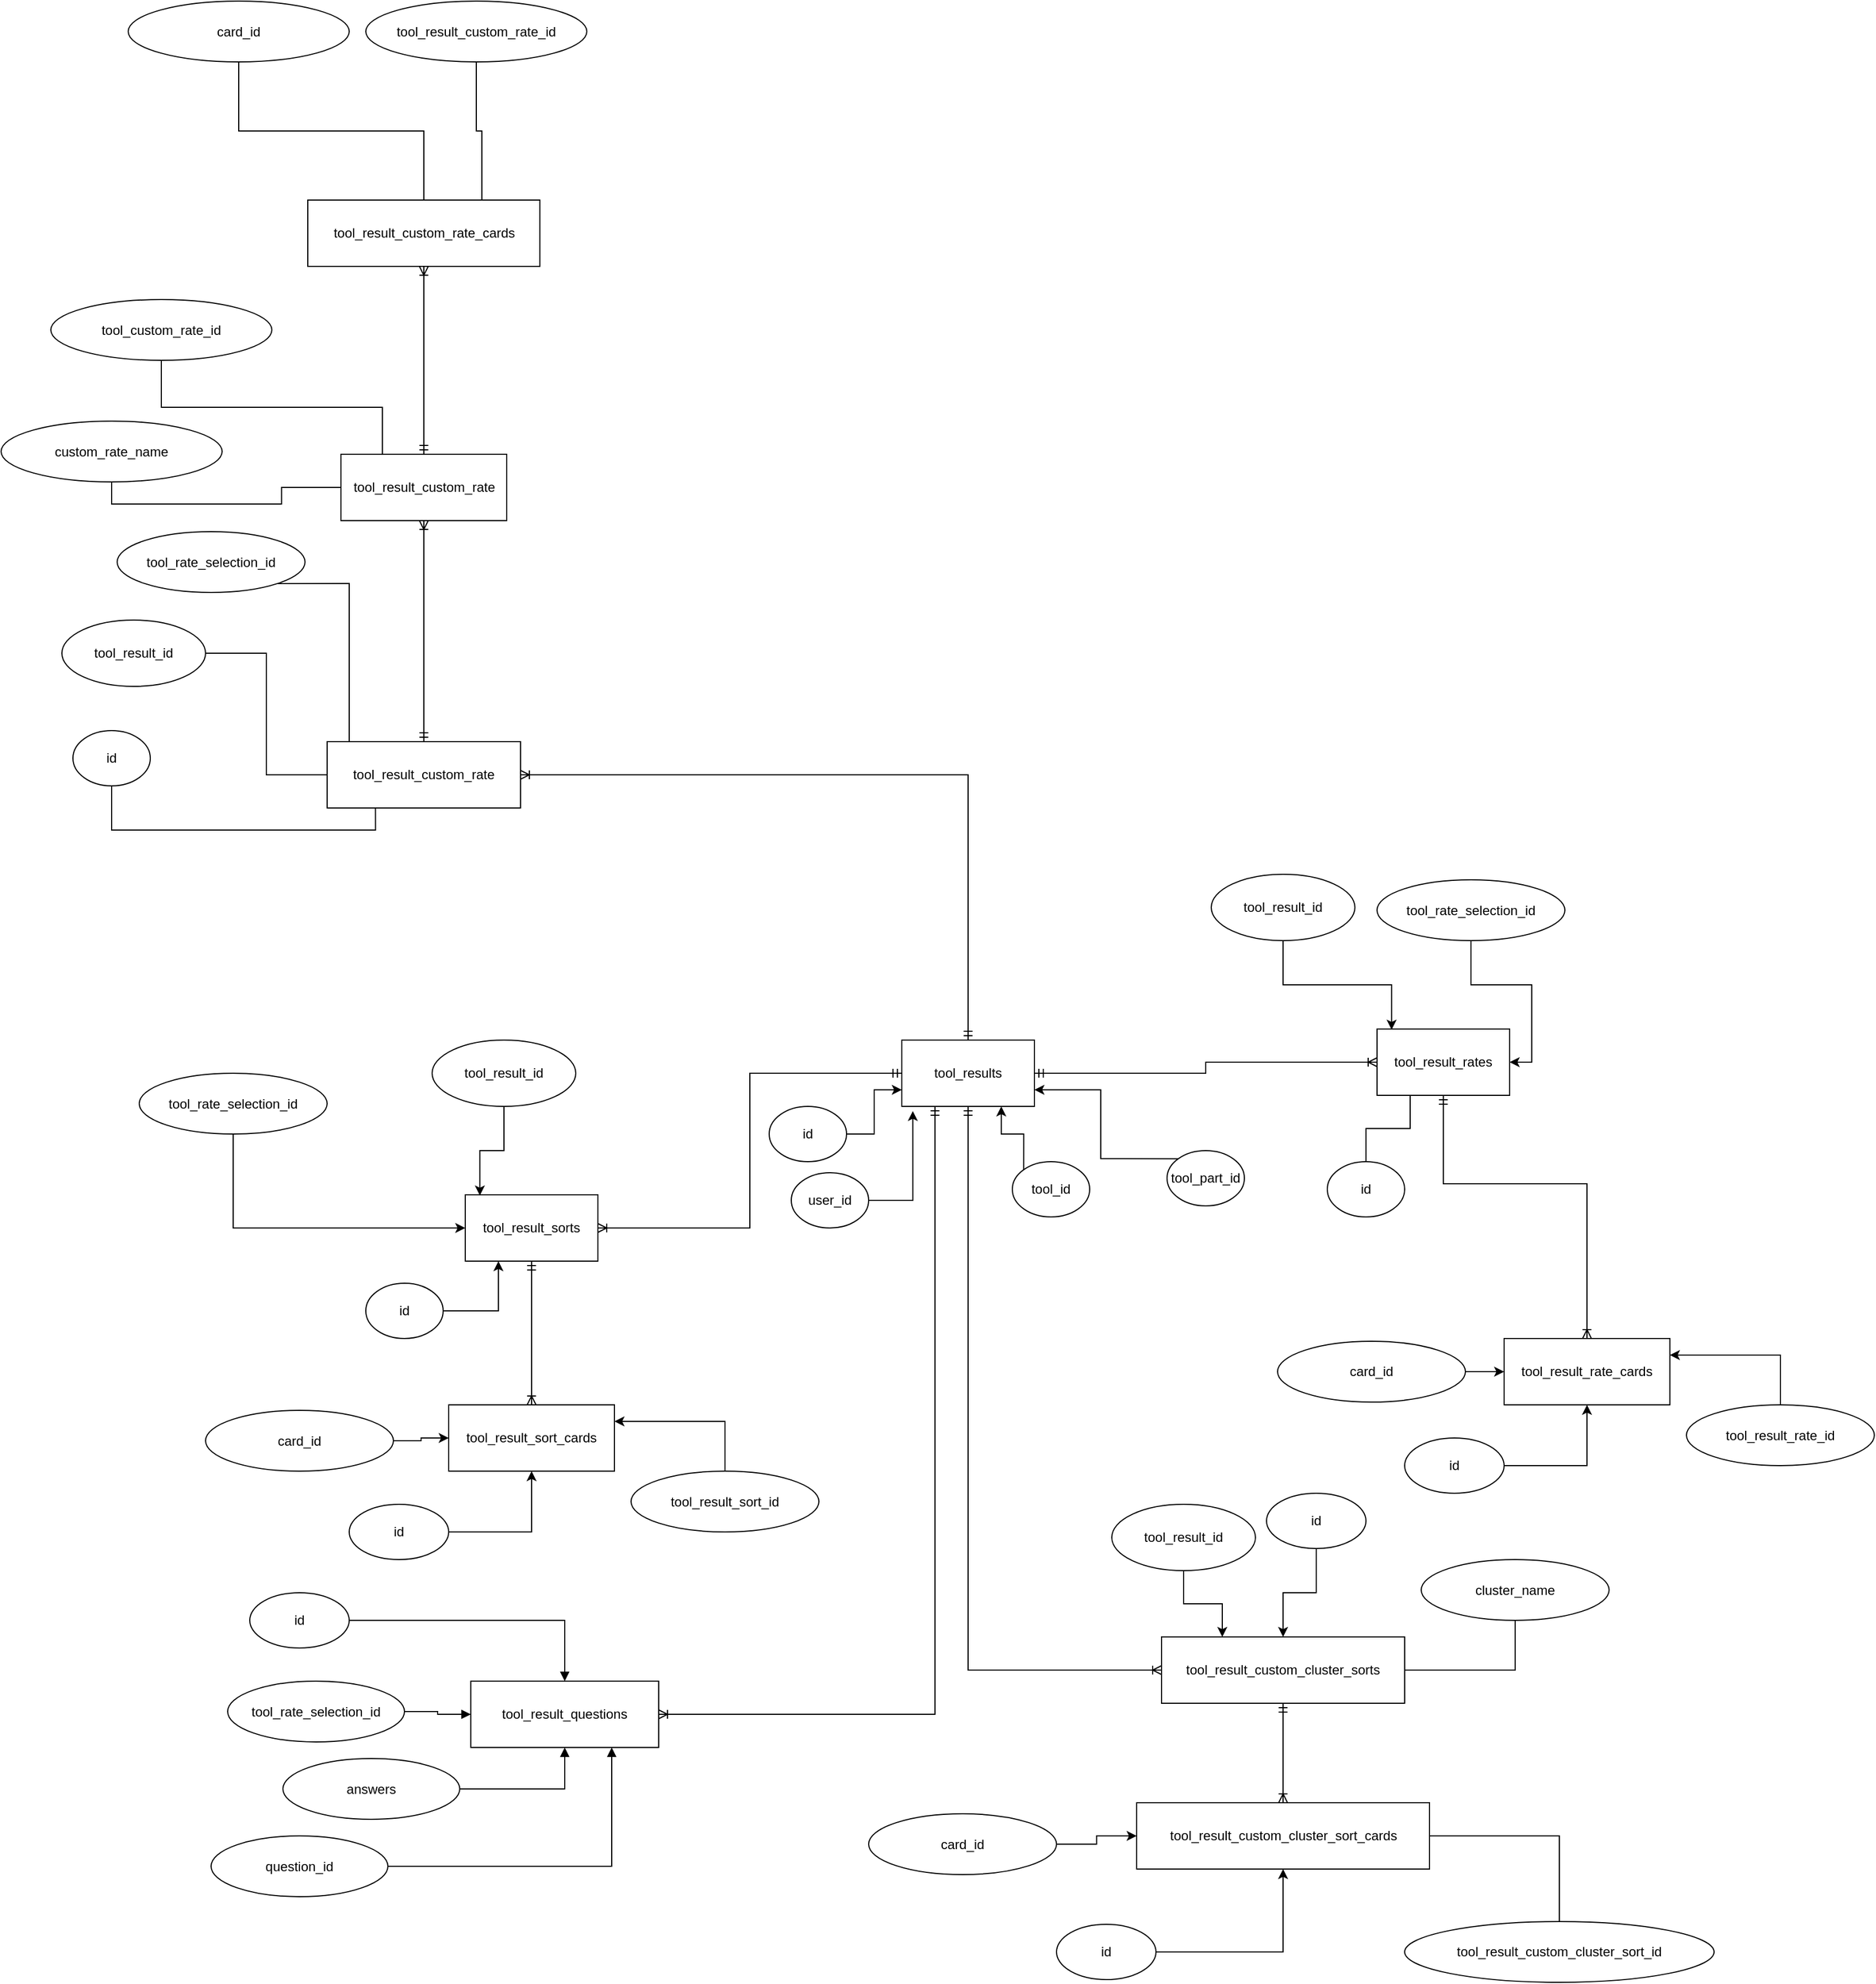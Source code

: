 <mxfile version="14.8.6" type="github">
  <diagram id="s0kK3envSmm_vPZ5UdHi" name="Page-1">
    <mxGraphModel dx="2071" dy="1744" grid="1" gridSize="10" guides="1" tooltips="1" connect="1" arrows="1" fold="1" page="1" pageScale="1" pageWidth="850" pageHeight="1100" math="0" shadow="0">
      <root>
        <mxCell id="0" />
        <mxCell id="1" parent="0" />
        <mxCell id="IBH5QyoZwOED5b6Hb1C7-21" style="edgeStyle=orthogonalEdgeStyle;rounded=0;orthogonalLoop=1;jettySize=auto;html=1;exitX=1;exitY=0.5;exitDx=0;exitDy=0;endArrow=ERoneToMany;endFill=0;startArrow=ERmandOne;startFill=0;" parent="1" source="IBH5QyoZwOED5b6Hb1C7-1" target="IBH5QyoZwOED5b6Hb1C7-9" edge="1">
          <mxGeometry relative="1" as="geometry" />
        </mxCell>
        <mxCell id="1Lqj4-aU47I2CfEqmCzf-34" style="edgeStyle=orthogonalEdgeStyle;rounded=0;orthogonalLoop=1;jettySize=auto;html=1;exitX=0;exitY=0.5;exitDx=0;exitDy=0;entryX=1;entryY=0.5;entryDx=0;entryDy=0;endArrow=ERoneToMany;endFill=0;startArrow=ERmandOne;startFill=0;" parent="1" source="IBH5QyoZwOED5b6Hb1C7-1" target="1Lqj4-aU47I2CfEqmCzf-14" edge="1">
          <mxGeometry relative="1" as="geometry" />
        </mxCell>
        <mxCell id="1Lqj4-aU47I2CfEqmCzf-50" style="edgeStyle=orthogonalEdgeStyle;rounded=0;orthogonalLoop=1;jettySize=auto;html=1;exitX=0.25;exitY=1;exitDx=0;exitDy=0;entryX=1;entryY=0.5;entryDx=0;entryDy=0;startArrow=ERmandOne;startFill=0;endArrow=ERoneToMany;endFill=0;" parent="1" source="IBH5QyoZwOED5b6Hb1C7-1" target="1Lqj4-aU47I2CfEqmCzf-37" edge="1">
          <mxGeometry relative="1" as="geometry" />
        </mxCell>
        <mxCell id="ljA7cv0OlBiPl5dgkO5F-6" style="edgeStyle=orthogonalEdgeStyle;rounded=0;orthogonalLoop=1;jettySize=auto;html=1;exitX=0.5;exitY=1;exitDx=0;exitDy=0;entryX=0;entryY=0.5;entryDx=0;entryDy=0;startArrow=ERmandOne;startFill=0;endArrow=ERoneToMany;endFill=0;" parent="1" source="IBH5QyoZwOED5b6Hb1C7-1" target="ljA7cv0OlBiPl5dgkO5F-1" edge="1">
          <mxGeometry relative="1" as="geometry" />
        </mxCell>
        <mxCell id="IBH5QyoZwOED5b6Hb1C7-1" value="tool_results" style="rounded=0;whiteSpace=wrap;html=1;" parent="1" vertex="1">
          <mxGeometry x="170" y="170" width="120" height="60" as="geometry" />
        </mxCell>
        <mxCell id="b0UbF2IqYbmgygXNMMR_-5" style="edgeStyle=orthogonalEdgeStyle;rounded=0;orthogonalLoop=1;jettySize=auto;html=1;exitX=1;exitY=0.5;exitDx=0;exitDy=0;entryX=0.083;entryY=1.07;entryDx=0;entryDy=0;entryPerimeter=0;" parent="1" source="IBH5QyoZwOED5b6Hb1C7-3" target="IBH5QyoZwOED5b6Hb1C7-1" edge="1">
          <mxGeometry relative="1" as="geometry" />
        </mxCell>
        <mxCell id="IBH5QyoZwOED5b6Hb1C7-3" value="user_id" style="ellipse;whiteSpace=wrap;html=1;" parent="1" vertex="1">
          <mxGeometry x="70" y="290" width="70" height="50" as="geometry" />
        </mxCell>
        <mxCell id="b0UbF2IqYbmgygXNMMR_-3" style="edgeStyle=orthogonalEdgeStyle;rounded=0;orthogonalLoop=1;jettySize=auto;html=1;exitX=0;exitY=0;exitDx=0;exitDy=0;entryX=0.75;entryY=1;entryDx=0;entryDy=0;" parent="1" source="IBH5QyoZwOED5b6Hb1C7-5" target="IBH5QyoZwOED5b6Hb1C7-1" edge="1">
          <mxGeometry relative="1" as="geometry" />
        </mxCell>
        <mxCell id="IBH5QyoZwOED5b6Hb1C7-5" value="tool_id" style="ellipse;whiteSpace=wrap;html=1;" parent="1" vertex="1">
          <mxGeometry x="270" y="280" width="70" height="50" as="geometry" />
        </mxCell>
        <mxCell id="IBH5QyoZwOED5b6Hb1C7-25" style="edgeStyle=orthogonalEdgeStyle;rounded=0;orthogonalLoop=1;jettySize=auto;html=1;exitX=0.5;exitY=1;exitDx=0;exitDy=0;entryX=0.5;entryY=0;entryDx=0;entryDy=0;startArrow=ERmandOne;startFill=0;endArrow=ERoneToMany;endFill=0;" parent="1" source="IBH5QyoZwOED5b6Hb1C7-9" target="IBH5QyoZwOED5b6Hb1C7-22" edge="1">
          <mxGeometry relative="1" as="geometry">
            <Array as="points">
              <mxPoint x="660" y="300" />
              <mxPoint x="790" y="300" />
            </Array>
          </mxGeometry>
        </mxCell>
        <mxCell id="IBH5QyoZwOED5b6Hb1C7-9" value="tool_result_rates" style="rounded=0;whiteSpace=wrap;html=1;" parent="1" vertex="1">
          <mxGeometry x="600" y="160" width="120" height="60" as="geometry" />
        </mxCell>
        <mxCell id="1Lqj4-aU47I2CfEqmCzf-36" style="edgeStyle=orthogonalEdgeStyle;rounded=0;orthogonalLoop=1;jettySize=auto;html=1;exitX=0.5;exitY=0;exitDx=0;exitDy=0;entryX=0.25;entryY=1;entryDx=0;entryDy=0;startArrow=none;startFill=0;endArrow=none;endFill=0;" parent="1" source="IBH5QyoZwOED5b6Hb1C7-10" target="IBH5QyoZwOED5b6Hb1C7-9" edge="1">
          <mxGeometry relative="1" as="geometry" />
        </mxCell>
        <mxCell id="IBH5QyoZwOED5b6Hb1C7-10" value="id" style="ellipse;whiteSpace=wrap;html=1;" parent="1" vertex="1">
          <mxGeometry x="555" y="280" width="70" height="50" as="geometry" />
        </mxCell>
        <mxCell id="IBH5QyoZwOED5b6Hb1C7-17" style="edgeStyle=orthogonalEdgeStyle;rounded=0;orthogonalLoop=1;jettySize=auto;html=1;exitX=0.5;exitY=1;exitDx=0;exitDy=0;entryX=0.11;entryY=0.01;entryDx=0;entryDy=0;entryPerimeter=0;" parent="1" source="IBH5QyoZwOED5b6Hb1C7-12" target="IBH5QyoZwOED5b6Hb1C7-9" edge="1">
          <mxGeometry relative="1" as="geometry" />
        </mxCell>
        <mxCell id="IBH5QyoZwOED5b6Hb1C7-12" value="tool_result_id" style="ellipse;whiteSpace=wrap;html=1;" parent="1" vertex="1">
          <mxGeometry x="450" y="20" width="130" height="60" as="geometry" />
        </mxCell>
        <mxCell id="IBH5QyoZwOED5b6Hb1C7-22" value="tool_result_rate_cards" style="rounded=0;whiteSpace=wrap;html=1;" parent="1" vertex="1">
          <mxGeometry x="715" y="440" width="150" height="60" as="geometry" />
        </mxCell>
        <mxCell id="1Lqj4-aU47I2CfEqmCzf-3" style="edgeStyle=orthogonalEdgeStyle;rounded=0;orthogonalLoop=1;jettySize=auto;html=1;exitX=0.5;exitY=1;exitDx=0;exitDy=0;entryX=1;entryY=0.5;entryDx=0;entryDy=0;" parent="1" source="IBH5QyoZwOED5b6Hb1C7-23" target="IBH5QyoZwOED5b6Hb1C7-9" edge="1">
          <mxGeometry relative="1" as="geometry" />
        </mxCell>
        <mxCell id="IBH5QyoZwOED5b6Hb1C7-23" value="tool_rate_selection_id" style="ellipse;whiteSpace=wrap;html=1;" parent="1" vertex="1">
          <mxGeometry x="600" y="25" width="170" height="55" as="geometry" />
        </mxCell>
        <mxCell id="1Lqj4-aU47I2CfEqmCzf-4" style="edgeStyle=orthogonalEdgeStyle;rounded=0;orthogonalLoop=1;jettySize=auto;html=1;exitX=1;exitY=0.5;exitDx=0;exitDy=0;" parent="1" source="IBH5QyoZwOED5b6Hb1C7-26" target="IBH5QyoZwOED5b6Hb1C7-22" edge="1">
          <mxGeometry relative="1" as="geometry" />
        </mxCell>
        <mxCell id="IBH5QyoZwOED5b6Hb1C7-26" value="id" style="ellipse;whiteSpace=wrap;html=1;" parent="1" vertex="1">
          <mxGeometry x="625" y="530" width="90" height="50" as="geometry" />
        </mxCell>
        <mxCell id="b0UbF2IqYbmgygXNMMR_-7" style="edgeStyle=orthogonalEdgeStyle;rounded=0;orthogonalLoop=1;jettySize=auto;html=1;exitX=1;exitY=0.5;exitDx=0;exitDy=0;entryX=0;entryY=0.75;entryDx=0;entryDy=0;" parent="1" source="1Lqj4-aU47I2CfEqmCzf-1" target="IBH5QyoZwOED5b6Hb1C7-1" edge="1">
          <mxGeometry relative="1" as="geometry" />
        </mxCell>
        <mxCell id="1Lqj4-aU47I2CfEqmCzf-1" value="id" style="ellipse;whiteSpace=wrap;html=1;" parent="1" vertex="1">
          <mxGeometry x="50" y="230" width="70" height="50" as="geometry" />
        </mxCell>
        <mxCell id="1Lqj4-aU47I2CfEqmCzf-6" style="edgeStyle=orthogonalEdgeStyle;rounded=0;orthogonalLoop=1;jettySize=auto;html=1;exitX=0.5;exitY=0;exitDx=0;exitDy=0;entryX=1;entryY=0.25;entryDx=0;entryDy=0;" parent="1" source="1Lqj4-aU47I2CfEqmCzf-5" target="IBH5QyoZwOED5b6Hb1C7-22" edge="1">
          <mxGeometry relative="1" as="geometry" />
        </mxCell>
        <mxCell id="1Lqj4-aU47I2CfEqmCzf-5" value="tool_result_rate_id" style="ellipse;whiteSpace=wrap;html=1;" parent="1" vertex="1">
          <mxGeometry x="880" y="500" width="170" height="55" as="geometry" />
        </mxCell>
        <mxCell id="1Lqj4-aU47I2CfEqmCzf-8" style="edgeStyle=orthogonalEdgeStyle;rounded=0;orthogonalLoop=1;jettySize=auto;html=1;exitX=1;exitY=0.5;exitDx=0;exitDy=0;" parent="1" source="1Lqj4-aU47I2CfEqmCzf-7" target="IBH5QyoZwOED5b6Hb1C7-22" edge="1">
          <mxGeometry relative="1" as="geometry" />
        </mxCell>
        <mxCell id="1Lqj4-aU47I2CfEqmCzf-7" value="card_id" style="ellipse;whiteSpace=wrap;html=1;" parent="1" vertex="1">
          <mxGeometry x="510" y="442.5" width="170" height="55" as="geometry" />
        </mxCell>
        <mxCell id="1Lqj4-aU47I2CfEqmCzf-13" style="edgeStyle=orthogonalEdgeStyle;rounded=0;orthogonalLoop=1;jettySize=auto;html=1;exitX=0.5;exitY=1;exitDx=0;exitDy=0;entryX=0.5;entryY=0;entryDx=0;entryDy=0;startArrow=ERmandOne;startFill=0;endArrow=ERoneToMany;endFill=0;" parent="1" source="1Lqj4-aU47I2CfEqmCzf-14" target="1Lqj4-aU47I2CfEqmCzf-19" edge="1">
          <mxGeometry relative="1" as="geometry" />
        </mxCell>
        <mxCell id="1Lqj4-aU47I2CfEqmCzf-14" value="tool_result_sorts" style="rounded=0;whiteSpace=wrap;html=1;" parent="1" vertex="1">
          <mxGeometry x="-225" y="310" width="120" height="60" as="geometry" />
        </mxCell>
        <mxCell id="1Lqj4-aU47I2CfEqmCzf-15" style="edgeStyle=orthogonalEdgeStyle;rounded=0;orthogonalLoop=1;jettySize=auto;html=1;exitX=1;exitY=0.5;exitDx=0;exitDy=0;entryX=0.25;entryY=1;entryDx=0;entryDy=0;" parent="1" source="1Lqj4-aU47I2CfEqmCzf-16" target="1Lqj4-aU47I2CfEqmCzf-14" edge="1">
          <mxGeometry relative="1" as="geometry" />
        </mxCell>
        <mxCell id="1Lqj4-aU47I2CfEqmCzf-16" value="id" style="ellipse;whiteSpace=wrap;html=1;" parent="1" vertex="1">
          <mxGeometry x="-315" y="390" width="70" height="50" as="geometry" />
        </mxCell>
        <mxCell id="1Lqj4-aU47I2CfEqmCzf-17" style="edgeStyle=orthogonalEdgeStyle;rounded=0;orthogonalLoop=1;jettySize=auto;html=1;exitX=0.5;exitY=1;exitDx=0;exitDy=0;entryX=0.11;entryY=0.01;entryDx=0;entryDy=0;entryPerimeter=0;" parent="1" source="1Lqj4-aU47I2CfEqmCzf-18" target="1Lqj4-aU47I2CfEqmCzf-14" edge="1">
          <mxGeometry relative="1" as="geometry" />
        </mxCell>
        <mxCell id="1Lqj4-aU47I2CfEqmCzf-18" value="tool_result_id" style="ellipse;whiteSpace=wrap;html=1;" parent="1" vertex="1">
          <mxGeometry x="-255" y="170" width="130" height="60" as="geometry" />
        </mxCell>
        <mxCell id="1Lqj4-aU47I2CfEqmCzf-19" value="tool_result_sort_cards" style="rounded=0;whiteSpace=wrap;html=1;" parent="1" vertex="1">
          <mxGeometry x="-240" y="500" width="150" height="60" as="geometry" />
        </mxCell>
        <mxCell id="1Lqj4-aU47I2CfEqmCzf-33" style="edgeStyle=orthogonalEdgeStyle;rounded=0;orthogonalLoop=1;jettySize=auto;html=1;exitX=0.5;exitY=1;exitDx=0;exitDy=0;entryX=0;entryY=0.5;entryDx=0;entryDy=0;" parent="1" source="1Lqj4-aU47I2CfEqmCzf-21" target="1Lqj4-aU47I2CfEqmCzf-14" edge="1">
          <mxGeometry relative="1" as="geometry" />
        </mxCell>
        <mxCell id="1Lqj4-aU47I2CfEqmCzf-21" value="tool_rate_selection_id" style="ellipse;whiteSpace=wrap;html=1;" parent="1" vertex="1">
          <mxGeometry x="-520" y="200" width="170" height="55" as="geometry" />
        </mxCell>
        <mxCell id="1Lqj4-aU47I2CfEqmCzf-22" style="edgeStyle=orthogonalEdgeStyle;rounded=0;orthogonalLoop=1;jettySize=auto;html=1;exitX=1;exitY=0.5;exitDx=0;exitDy=0;" parent="1" source="1Lqj4-aU47I2CfEqmCzf-23" target="1Lqj4-aU47I2CfEqmCzf-19" edge="1">
          <mxGeometry relative="1" as="geometry" />
        </mxCell>
        <mxCell id="1Lqj4-aU47I2CfEqmCzf-23" value="id" style="ellipse;whiteSpace=wrap;html=1;" parent="1" vertex="1">
          <mxGeometry x="-330" y="590" width="90" height="50" as="geometry" />
        </mxCell>
        <mxCell id="1Lqj4-aU47I2CfEqmCzf-24" style="edgeStyle=orthogonalEdgeStyle;rounded=0;orthogonalLoop=1;jettySize=auto;html=1;exitX=0.5;exitY=0;exitDx=0;exitDy=0;entryX=1;entryY=0.25;entryDx=0;entryDy=0;" parent="1" source="1Lqj4-aU47I2CfEqmCzf-25" target="1Lqj4-aU47I2CfEqmCzf-19" edge="1">
          <mxGeometry relative="1" as="geometry" />
        </mxCell>
        <mxCell id="1Lqj4-aU47I2CfEqmCzf-25" value="tool_result_sort_id" style="ellipse;whiteSpace=wrap;html=1;" parent="1" vertex="1">
          <mxGeometry x="-75" y="560" width="170" height="55" as="geometry" />
        </mxCell>
        <mxCell id="1Lqj4-aU47I2CfEqmCzf-31" style="edgeStyle=orthogonalEdgeStyle;rounded=0;orthogonalLoop=1;jettySize=auto;html=1;exitX=1;exitY=0.5;exitDx=0;exitDy=0;" parent="1" source="1Lqj4-aU47I2CfEqmCzf-27" target="1Lqj4-aU47I2CfEqmCzf-19" edge="1">
          <mxGeometry relative="1" as="geometry" />
        </mxCell>
        <mxCell id="1Lqj4-aU47I2CfEqmCzf-27" value="card_id" style="ellipse;whiteSpace=wrap;html=1;" parent="1" vertex="1">
          <mxGeometry x="-460" y="505" width="170" height="55" as="geometry" />
        </mxCell>
        <mxCell id="1Lqj4-aU47I2CfEqmCzf-37" value="tool_result_questions" style="rounded=0;whiteSpace=wrap;html=1;" parent="1" vertex="1">
          <mxGeometry x="-220" y="750" width="170" height="60" as="geometry" />
        </mxCell>
        <mxCell id="1Lqj4-aU47I2CfEqmCzf-41" style="edgeStyle=orthogonalEdgeStyle;rounded=0;orthogonalLoop=1;jettySize=auto;html=1;exitX=1;exitY=0.5;exitDx=0;exitDy=0;startArrow=none;startFill=0;endArrow=block;endFill=1;" parent="1" source="1Lqj4-aU47I2CfEqmCzf-38" target="1Lqj4-aU47I2CfEqmCzf-37" edge="1">
          <mxGeometry relative="1" as="geometry" />
        </mxCell>
        <mxCell id="1Lqj4-aU47I2CfEqmCzf-38" value="tool_rate_selection_id" style="ellipse;whiteSpace=wrap;html=1;" parent="1" vertex="1">
          <mxGeometry x="-440" y="750" width="160" height="55" as="geometry" />
        </mxCell>
        <mxCell id="1Lqj4-aU47I2CfEqmCzf-40" value="" style="edgeStyle=orthogonalEdgeStyle;rounded=0;orthogonalLoop=1;jettySize=auto;html=1;startArrow=none;startFill=0;endArrow=block;endFill=1;" parent="1" source="1Lqj4-aU47I2CfEqmCzf-39" target="1Lqj4-aU47I2CfEqmCzf-37" edge="1">
          <mxGeometry relative="1" as="geometry" />
        </mxCell>
        <mxCell id="1Lqj4-aU47I2CfEqmCzf-39" value="id" style="ellipse;whiteSpace=wrap;html=1;" parent="1" vertex="1">
          <mxGeometry x="-420" y="670" width="90" height="50" as="geometry" />
        </mxCell>
        <mxCell id="1Lqj4-aU47I2CfEqmCzf-43" style="edgeStyle=orthogonalEdgeStyle;rounded=0;orthogonalLoop=1;jettySize=auto;html=1;exitX=1;exitY=0.5;exitDx=0;exitDy=0;startArrow=none;startFill=0;endArrow=block;endFill=1;" parent="1" source="1Lqj4-aU47I2CfEqmCzf-42" target="1Lqj4-aU47I2CfEqmCzf-37" edge="1">
          <mxGeometry relative="1" as="geometry" />
        </mxCell>
        <mxCell id="1Lqj4-aU47I2CfEqmCzf-42" value="answers" style="ellipse;whiteSpace=wrap;html=1;" parent="1" vertex="1">
          <mxGeometry x="-390" y="820" width="160" height="55" as="geometry" />
        </mxCell>
        <mxCell id="b0UbF2IqYbmgygXNMMR_-4" style="edgeStyle=orthogonalEdgeStyle;rounded=0;orthogonalLoop=1;jettySize=auto;html=1;exitX=0;exitY=0;exitDx=0;exitDy=0;entryX=1;entryY=0.75;entryDx=0;entryDy=0;" parent="1" source="1Lqj4-aU47I2CfEqmCzf-46" target="IBH5QyoZwOED5b6Hb1C7-1" edge="1">
          <mxGeometry relative="1" as="geometry" />
        </mxCell>
        <mxCell id="1Lqj4-aU47I2CfEqmCzf-46" value="tool_part_id" style="ellipse;whiteSpace=wrap;html=1;" parent="1" vertex="1">
          <mxGeometry x="410" y="270" width="70" height="50" as="geometry" />
        </mxCell>
        <mxCell id="1Lqj4-aU47I2CfEqmCzf-49" style="edgeStyle=orthogonalEdgeStyle;rounded=0;orthogonalLoop=1;jettySize=auto;html=1;exitX=1;exitY=0.5;exitDx=0;exitDy=0;entryX=0.75;entryY=1;entryDx=0;entryDy=0;startArrow=none;startFill=0;endArrow=block;endFill=1;" parent="1" source="1Lqj4-aU47I2CfEqmCzf-48" target="1Lqj4-aU47I2CfEqmCzf-37" edge="1">
          <mxGeometry relative="1" as="geometry" />
        </mxCell>
        <mxCell id="1Lqj4-aU47I2CfEqmCzf-48" value="question_id" style="ellipse;whiteSpace=wrap;html=1;" parent="1" vertex="1">
          <mxGeometry x="-455" y="890" width="160" height="55" as="geometry" />
        </mxCell>
        <mxCell id="ljA7cv0OlBiPl5dgkO5F-14" style="edgeStyle=orthogonalEdgeStyle;rounded=0;orthogonalLoop=1;jettySize=auto;html=1;exitX=0.5;exitY=1;exitDx=0;exitDy=0;entryX=0.5;entryY=0;entryDx=0;entryDy=0;startArrow=ERmandOne;startFill=0;endArrow=ERoneToMany;endFill=0;" parent="1" source="ljA7cv0OlBiPl5dgkO5F-1" target="ljA7cv0OlBiPl5dgkO5F-7" edge="1">
          <mxGeometry relative="1" as="geometry" />
        </mxCell>
        <mxCell id="ljA7cv0OlBiPl5dgkO5F-17" style="edgeStyle=orthogonalEdgeStyle;rounded=0;orthogonalLoop=1;jettySize=auto;html=1;exitX=1;exitY=0.5;exitDx=0;exitDy=0;startArrow=none;startFill=0;endArrow=none;endFill=0;" parent="1" source="ljA7cv0OlBiPl5dgkO5F-1" target="ljA7cv0OlBiPl5dgkO5F-16" edge="1">
          <mxGeometry relative="1" as="geometry" />
        </mxCell>
        <mxCell id="ljA7cv0OlBiPl5dgkO5F-1" value="tool_result_custom_cluster_sorts" style="rounded=0;whiteSpace=wrap;html=1;" parent="1" vertex="1">
          <mxGeometry x="405" y="710" width="220" height="60" as="geometry" />
        </mxCell>
        <mxCell id="ljA7cv0OlBiPl5dgkO5F-3" style="edgeStyle=orthogonalEdgeStyle;rounded=0;orthogonalLoop=1;jettySize=auto;html=1;exitX=0.5;exitY=1;exitDx=0;exitDy=0;entryX=0.25;entryY=0;entryDx=0;entryDy=0;" parent="1" source="ljA7cv0OlBiPl5dgkO5F-2" target="ljA7cv0OlBiPl5dgkO5F-1" edge="1">
          <mxGeometry relative="1" as="geometry" />
        </mxCell>
        <mxCell id="ljA7cv0OlBiPl5dgkO5F-2" value="tool_result_id" style="ellipse;whiteSpace=wrap;html=1;" parent="1" vertex="1">
          <mxGeometry x="360" y="590" width="130" height="60" as="geometry" />
        </mxCell>
        <mxCell id="ljA7cv0OlBiPl5dgkO5F-5" style="edgeStyle=orthogonalEdgeStyle;rounded=0;orthogonalLoop=1;jettySize=auto;html=1;exitX=0.5;exitY=1;exitDx=0;exitDy=0;" parent="1" source="ljA7cv0OlBiPl5dgkO5F-4" target="ljA7cv0OlBiPl5dgkO5F-1" edge="1">
          <mxGeometry relative="1" as="geometry" />
        </mxCell>
        <mxCell id="ljA7cv0OlBiPl5dgkO5F-4" value="id" style="ellipse;whiteSpace=wrap;html=1;" parent="1" vertex="1">
          <mxGeometry x="500" y="580" width="90" height="50" as="geometry" />
        </mxCell>
        <mxCell id="ljA7cv0OlBiPl5dgkO5F-7" value="tool_result_custom_cluster_sort_cards" style="rounded=0;whiteSpace=wrap;html=1;" parent="1" vertex="1">
          <mxGeometry x="382.5" y="860" width="265" height="60" as="geometry" />
        </mxCell>
        <mxCell id="ljA7cv0OlBiPl5dgkO5F-8" style="edgeStyle=orthogonalEdgeStyle;rounded=0;orthogonalLoop=1;jettySize=auto;html=1;exitX=1;exitY=0.5;exitDx=0;exitDy=0;" parent="1" source="ljA7cv0OlBiPl5dgkO5F-9" target="ljA7cv0OlBiPl5dgkO5F-7" edge="1">
          <mxGeometry relative="1" as="geometry" />
        </mxCell>
        <mxCell id="ljA7cv0OlBiPl5dgkO5F-9" value="id" style="ellipse;whiteSpace=wrap;html=1;" parent="1" vertex="1">
          <mxGeometry x="310" y="970" width="90" height="50" as="geometry" />
        </mxCell>
        <mxCell id="ljA7cv0OlBiPl5dgkO5F-12" style="edgeStyle=orthogonalEdgeStyle;rounded=0;orthogonalLoop=1;jettySize=auto;html=1;exitX=1;exitY=0.5;exitDx=0;exitDy=0;" parent="1" source="ljA7cv0OlBiPl5dgkO5F-13" target="ljA7cv0OlBiPl5dgkO5F-7" edge="1">
          <mxGeometry relative="1" as="geometry" />
        </mxCell>
        <mxCell id="ljA7cv0OlBiPl5dgkO5F-13" value="card_id" style="ellipse;whiteSpace=wrap;html=1;" parent="1" vertex="1">
          <mxGeometry x="140" y="870" width="170" height="55" as="geometry" />
        </mxCell>
        <mxCell id="ljA7cv0OlBiPl5dgkO5F-18" style="edgeStyle=orthogonalEdgeStyle;rounded=0;orthogonalLoop=1;jettySize=auto;html=1;exitX=0.5;exitY=0;exitDx=0;exitDy=0;entryX=1;entryY=0.5;entryDx=0;entryDy=0;startArrow=none;startFill=0;endArrow=none;endFill=0;" parent="1" source="ljA7cv0OlBiPl5dgkO5F-15" target="ljA7cv0OlBiPl5dgkO5F-7" edge="1">
          <mxGeometry relative="1" as="geometry" />
        </mxCell>
        <mxCell id="ljA7cv0OlBiPl5dgkO5F-15" value="tool_result_custom_cluster_sort_id" style="ellipse;whiteSpace=wrap;html=1;" parent="1" vertex="1">
          <mxGeometry x="625" y="967.5" width="280" height="55" as="geometry" />
        </mxCell>
        <mxCell id="ljA7cv0OlBiPl5dgkO5F-16" value="cluster_name" style="ellipse;whiteSpace=wrap;html=1;" parent="1" vertex="1">
          <mxGeometry x="640" y="640" width="170" height="55" as="geometry" />
        </mxCell>
        <mxCell id="b0UbF2IqYbmgygXNMMR_-8" style="edgeStyle=orthogonalEdgeStyle;rounded=0;orthogonalLoop=1;jettySize=auto;html=1;exitX=1;exitY=0.5;exitDx=0;exitDy=0;endArrow=ERmandOne;endFill=0;startArrow=ERoneToMany;startFill=0;" parent="1" source="b0UbF2IqYbmgygXNMMR_-1" target="IBH5QyoZwOED5b6Hb1C7-1" edge="1">
          <mxGeometry relative="1" as="geometry" />
        </mxCell>
        <mxCell id="b0UbF2IqYbmgygXNMMR_-24" style="edgeStyle=orthogonalEdgeStyle;rounded=0;orthogonalLoop=1;jettySize=auto;html=1;exitX=0.5;exitY=0;exitDx=0;exitDy=0;entryX=0.5;entryY=1;entryDx=0;entryDy=0;startArrow=ERmandOne;startFill=0;endArrow=ERoneToMany;endFill=0;" parent="1" source="b0UbF2IqYbmgygXNMMR_-1" target="b0UbF2IqYbmgygXNMMR_-18" edge="1">
          <mxGeometry relative="1" as="geometry" />
        </mxCell>
        <mxCell id="b0UbF2IqYbmgygXNMMR_-1" value="tool_result_custom_rate" style="rounded=0;whiteSpace=wrap;html=1;" parent="1" vertex="1">
          <mxGeometry x="-350" y="-100" width="175" height="60" as="geometry" />
        </mxCell>
        <mxCell id="b0UbF2IqYbmgygXNMMR_-10" style="edgeStyle=orthogonalEdgeStyle;rounded=0;orthogonalLoop=1;jettySize=auto;html=1;exitX=1;exitY=0.5;exitDx=0;exitDy=0;entryX=0;entryY=0.5;entryDx=0;entryDy=0;startArrow=none;startFill=0;endArrow=none;endFill=0;" parent="1" source="b0UbF2IqYbmgygXNMMR_-2" target="b0UbF2IqYbmgygXNMMR_-1" edge="1">
          <mxGeometry relative="1" as="geometry" />
        </mxCell>
        <mxCell id="b0UbF2IqYbmgygXNMMR_-2" value="tool_result_id" style="ellipse;whiteSpace=wrap;html=1;" parent="1" vertex="1">
          <mxGeometry x="-590" y="-210" width="130" height="60" as="geometry" />
        </mxCell>
        <mxCell id="b0UbF2IqYbmgygXNMMR_-11" style="edgeStyle=orthogonalEdgeStyle;rounded=0;orthogonalLoop=1;jettySize=auto;html=1;exitX=1;exitY=1;exitDx=0;exitDy=0;startArrow=none;startFill=0;endArrow=none;endFill=0;" parent="1" source="b0UbF2IqYbmgygXNMMR_-9" target="b0UbF2IqYbmgygXNMMR_-1" edge="1">
          <mxGeometry relative="1" as="geometry">
            <mxPoint x="-330" y="-110" as="targetPoint" />
            <Array as="points">
              <mxPoint x="-330" y="-243" />
            </Array>
          </mxGeometry>
        </mxCell>
        <mxCell id="b0UbF2IqYbmgygXNMMR_-9" value="tool_rate_selection_id" style="ellipse;whiteSpace=wrap;html=1;" parent="1" vertex="1">
          <mxGeometry x="-540" y="-290" width="170" height="55" as="geometry" />
        </mxCell>
        <mxCell id="b0UbF2IqYbmgygXNMMR_-15" style="edgeStyle=orthogonalEdgeStyle;rounded=0;orthogonalLoop=1;jettySize=auto;html=1;exitX=0.5;exitY=1;exitDx=0;exitDy=0;entryX=0.25;entryY=1;entryDx=0;entryDy=0;startArrow=none;startFill=0;endArrow=none;endFill=0;" parent="1" source="b0UbF2IqYbmgygXNMMR_-12" target="b0UbF2IqYbmgygXNMMR_-1" edge="1">
          <mxGeometry relative="1" as="geometry" />
        </mxCell>
        <mxCell id="b0UbF2IqYbmgygXNMMR_-12" value="id" style="ellipse;whiteSpace=wrap;html=1;" parent="1" vertex="1">
          <mxGeometry x="-580" y="-110" width="70" height="50" as="geometry" />
        </mxCell>
        <mxCell id="b0UbF2IqYbmgygXNMMR_-25" style="edgeStyle=orthogonalEdgeStyle;rounded=0;orthogonalLoop=1;jettySize=auto;html=1;exitX=0.5;exitY=0;exitDx=0;exitDy=0;startArrow=ERmandOne;startFill=0;endArrow=ERoneToMany;endFill=0;" parent="1" source="b0UbF2IqYbmgygXNMMR_-18" target="b0UbF2IqYbmgygXNMMR_-23" edge="1">
          <mxGeometry relative="1" as="geometry" />
        </mxCell>
        <mxCell id="b0UbF2IqYbmgygXNMMR_-18" value="tool_result_custom_rate" style="rounded=0;whiteSpace=wrap;html=1;" parent="1" vertex="1">
          <mxGeometry x="-337.5" y="-360" width="150" height="60" as="geometry" />
        </mxCell>
        <mxCell id="b0UbF2IqYbmgygXNMMR_-20" style="edgeStyle=orthogonalEdgeStyle;rounded=0;orthogonalLoop=1;jettySize=auto;html=1;exitX=0.5;exitY=1;exitDx=0;exitDy=0;entryX=0.25;entryY=0;entryDx=0;entryDy=0;startArrow=none;startFill=0;endArrow=none;endFill=0;" parent="1" source="b0UbF2IqYbmgygXNMMR_-19" target="b0UbF2IqYbmgygXNMMR_-18" edge="1">
          <mxGeometry relative="1" as="geometry" />
        </mxCell>
        <mxCell id="b0UbF2IqYbmgygXNMMR_-19" value="tool_custom_rate_id" style="ellipse;whiteSpace=wrap;html=1;" parent="1" vertex="1">
          <mxGeometry x="-600" y="-500" width="200" height="55" as="geometry" />
        </mxCell>
        <mxCell id="b0UbF2IqYbmgygXNMMR_-22" style="edgeStyle=orthogonalEdgeStyle;rounded=0;orthogonalLoop=1;jettySize=auto;html=1;exitX=0.5;exitY=1;exitDx=0;exitDy=0;startArrow=none;startFill=0;endArrow=none;endFill=0;" parent="1" source="b0UbF2IqYbmgygXNMMR_-21" target="b0UbF2IqYbmgygXNMMR_-18" edge="1">
          <mxGeometry relative="1" as="geometry" />
        </mxCell>
        <mxCell id="b0UbF2IqYbmgygXNMMR_-21" value="custom_rate_name" style="ellipse;whiteSpace=wrap;html=1;" parent="1" vertex="1">
          <mxGeometry x="-645" y="-390" width="200" height="55" as="geometry" />
        </mxCell>
        <mxCell id="b0UbF2IqYbmgygXNMMR_-23" value="tool_result_custom_rate_cards" style="rounded=0;whiteSpace=wrap;html=1;" parent="1" vertex="1">
          <mxGeometry x="-367.5" y="-590" width="210" height="60" as="geometry" />
        </mxCell>
        <mxCell id="b0UbF2IqYbmgygXNMMR_-27" style="edgeStyle=orthogonalEdgeStyle;rounded=0;orthogonalLoop=1;jettySize=auto;html=1;exitX=0.5;exitY=1;exitDx=0;exitDy=0;startArrow=none;startFill=0;endArrow=none;endFill=0;" parent="1" source="b0UbF2IqYbmgygXNMMR_-26" target="b0UbF2IqYbmgygXNMMR_-23" edge="1">
          <mxGeometry relative="1" as="geometry" />
        </mxCell>
        <mxCell id="b0UbF2IqYbmgygXNMMR_-26" value="card_id" style="ellipse;whiteSpace=wrap;html=1;" parent="1" vertex="1">
          <mxGeometry x="-530" y="-770" width="200" height="55" as="geometry" />
        </mxCell>
        <mxCell id="b0UbF2IqYbmgygXNMMR_-29" style="edgeStyle=orthogonalEdgeStyle;rounded=0;orthogonalLoop=1;jettySize=auto;html=1;exitX=0.5;exitY=1;exitDx=0;exitDy=0;entryX=0.75;entryY=0;entryDx=0;entryDy=0;startArrow=none;startFill=0;endArrow=none;endFill=0;" parent="1" source="b0UbF2IqYbmgygXNMMR_-28" target="b0UbF2IqYbmgygXNMMR_-23" edge="1">
          <mxGeometry relative="1" as="geometry" />
        </mxCell>
        <mxCell id="b0UbF2IqYbmgygXNMMR_-28" value="tool_result_custom_rate_id" style="ellipse;whiteSpace=wrap;html=1;" parent="1" vertex="1">
          <mxGeometry x="-315" y="-770" width="200" height="55" as="geometry" />
        </mxCell>
      </root>
    </mxGraphModel>
  </diagram>
</mxfile>
